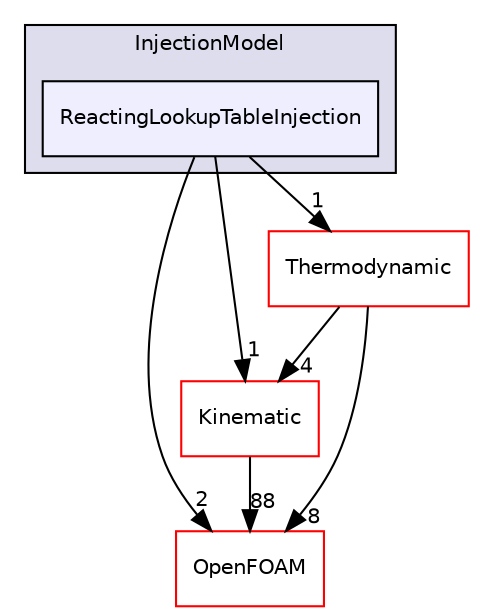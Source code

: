 digraph "src/lagrangian/intermediate/submodels/Reacting/InjectionModel/ReactingLookupTableInjection" {
  bgcolor=transparent;
  compound=true
  node [ fontsize="10", fontname="Helvetica"];
  edge [ labelfontsize="10", labelfontname="Helvetica"];
  subgraph clusterdir_99cea6cd39e818ee5c6cd7c6b4076848 {
    graph [ bgcolor="#ddddee", pencolor="black", label="InjectionModel" fontname="Helvetica", fontsize="10", URL="dir_99cea6cd39e818ee5c6cd7c6b4076848.html"]
  dir_b46cafb7bd5dfe91616c78d581025ca4 [shape=box, label="ReactingLookupTableInjection", style="filled", fillcolor="#eeeeff", pencolor="black", URL="dir_b46cafb7bd5dfe91616c78d581025ca4.html"];
  }
  dir_280ce042c33ce1e00a1fb89491254772 [shape=box label="Kinematic" color="red" URL="dir_280ce042c33ce1e00a1fb89491254772.html"];
  dir_c5473ff19b20e6ec4dfe5c310b3778a8 [shape=box label="OpenFOAM" color="red" URL="dir_c5473ff19b20e6ec4dfe5c310b3778a8.html"];
  dir_1eb96833a2ea895c5b0d51c02e19e221 [shape=box label="Thermodynamic" color="red" URL="dir_1eb96833a2ea895c5b0d51c02e19e221.html"];
  dir_b46cafb7bd5dfe91616c78d581025ca4->dir_280ce042c33ce1e00a1fb89491254772 [headlabel="1", labeldistance=1.5 headhref="dir_001608_001509.html"];
  dir_b46cafb7bd5dfe91616c78d581025ca4->dir_c5473ff19b20e6ec4dfe5c310b3778a8 [headlabel="2", labeldistance=1.5 headhref="dir_001608_001898.html"];
  dir_b46cafb7bd5dfe91616c78d581025ca4->dir_1eb96833a2ea895c5b0d51c02e19e221 [headlabel="1", labeldistance=1.5 headhref="dir_001608_001627.html"];
  dir_280ce042c33ce1e00a1fb89491254772->dir_c5473ff19b20e6ec4dfe5c310b3778a8 [headlabel="88", labeldistance=1.5 headhref="dir_001509_001898.html"];
  dir_1eb96833a2ea895c5b0d51c02e19e221->dir_280ce042c33ce1e00a1fb89491254772 [headlabel="4", labeldistance=1.5 headhref="dir_001627_001509.html"];
  dir_1eb96833a2ea895c5b0d51c02e19e221->dir_c5473ff19b20e6ec4dfe5c310b3778a8 [headlabel="8", labeldistance=1.5 headhref="dir_001627_001898.html"];
}
